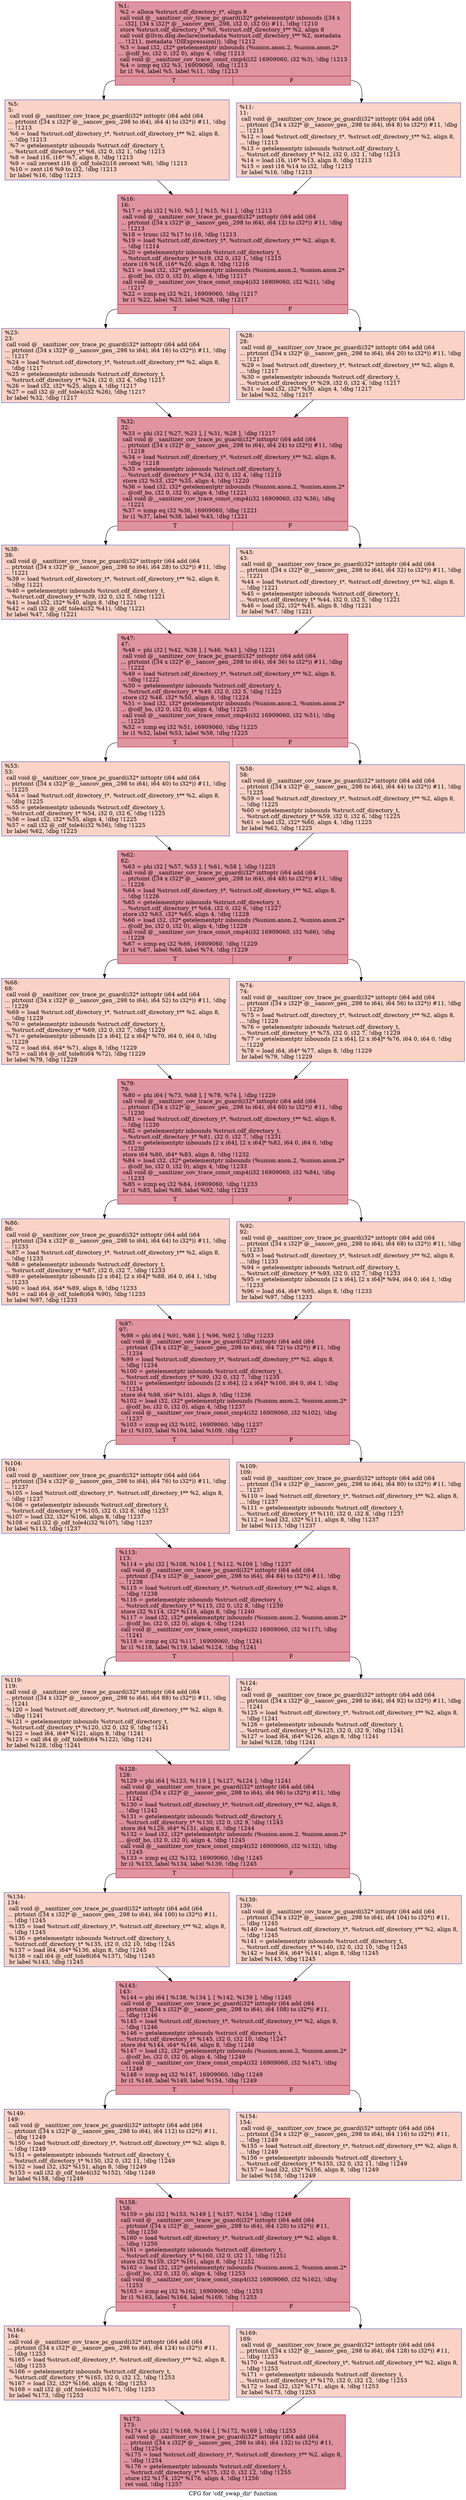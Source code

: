 digraph "CFG for 'cdf_swap_dir' function" {
	label="CFG for 'cdf_swap_dir' function";

	Node0x555555f05160 [shape=record,color="#b70d28ff", style=filled, fillcolor="#b70d2870",label="{%1:\l  %2 = alloca %struct.cdf_directory_t*, align 8\l  call void @__sanitizer_cov_trace_pc_guard(i32* getelementptr inbounds ([34 x\l... i32], [34 x i32]* @__sancov_gen_.298, i32 0, i32 0)) #11, !dbg !1210\l  store %struct.cdf_directory_t* %0, %struct.cdf_directory_t** %2, align 8\l  call void @llvm.dbg.declare(metadata %struct.cdf_directory_t** %2, metadata\l... !1211, metadata !DIExpression()), !dbg !1212\l  %3 = load i32, i32* getelementptr inbounds (%union.anon.2, %union.anon.2*\l... @cdf_bo, i32 0, i32 0), align 4, !dbg !1213\l  call void @__sanitizer_cov_trace_const_cmp4(i32 16909060, i32 %3), !dbg !1213\l  %4 = icmp eq i32 %3, 16909060, !dbg !1213\l  br i1 %4, label %5, label %11, !dbg !1213\l|{<s0>T|<s1>F}}"];
	Node0x555555f05160:s0 -> Node0x555555f052d0;
	Node0x555555f05160:s1 -> Node0x555555f05320;
	Node0x555555f052d0 [shape=record,color="#3d50c3ff", style=filled, fillcolor="#f59c7d70",label="{%5:\l5:                                                \l  call void @__sanitizer_cov_trace_pc_guard(i32* inttoptr (i64 add (i64\l... ptrtoint ([34 x i32]* @__sancov_gen_.298 to i64), i64 4) to i32*)) #11, !dbg\l... !1213\l  %6 = load %struct.cdf_directory_t*, %struct.cdf_directory_t** %2, align 8,\l... !dbg !1213\l  %7 = getelementptr inbounds %struct.cdf_directory_t,\l... %struct.cdf_directory_t* %6, i32 0, i32 1, !dbg !1213\l  %8 = load i16, i16* %7, align 8, !dbg !1213\l  %9 = call zeroext i16 @_cdf_tole2(i16 zeroext %8), !dbg !1213\l  %10 = zext i16 %9 to i32, !dbg !1213\l  br label %16, !dbg !1213\l}"];
	Node0x555555f052d0 -> Node0x555555f05370;
	Node0x555555f05320 [shape=record,color="#3d50c3ff", style=filled, fillcolor="#f59c7d70",label="{%11:\l11:                                               \l  call void @__sanitizer_cov_trace_pc_guard(i32* inttoptr (i64 add (i64\l... ptrtoint ([34 x i32]* @__sancov_gen_.298 to i64), i64 8) to i32*)) #11, !dbg\l... !1213\l  %12 = load %struct.cdf_directory_t*, %struct.cdf_directory_t** %2, align 8,\l... !dbg !1213\l  %13 = getelementptr inbounds %struct.cdf_directory_t,\l... %struct.cdf_directory_t* %12, i32 0, i32 1, !dbg !1213\l  %14 = load i16, i16* %13, align 8, !dbg !1213\l  %15 = zext i16 %14 to i32, !dbg !1213\l  br label %16, !dbg !1213\l}"];
	Node0x555555f05320 -> Node0x555555f05370;
	Node0x555555f05370 [shape=record,color="#b70d28ff", style=filled, fillcolor="#b70d2870",label="{%16:\l16:                                               \l  %17 = phi i32 [ %10, %5 ], [ %15, %11 ], !dbg !1213\l  call void @__sanitizer_cov_trace_pc_guard(i32* inttoptr (i64 add (i64\l... ptrtoint ([34 x i32]* @__sancov_gen_.298 to i64), i64 12) to i32*)) #11, !dbg\l... !1213\l  %18 = trunc i32 %17 to i16, !dbg !1213\l  %19 = load %struct.cdf_directory_t*, %struct.cdf_directory_t** %2, align 8,\l... !dbg !1214\l  %20 = getelementptr inbounds %struct.cdf_directory_t,\l... %struct.cdf_directory_t* %19, i32 0, i32 1, !dbg !1215\l  store i16 %18, i16* %20, align 8, !dbg !1216\l  %21 = load i32, i32* getelementptr inbounds (%union.anon.2, %union.anon.2*\l... @cdf_bo, i32 0, i32 0), align 4, !dbg !1217\l  call void @__sanitizer_cov_trace_const_cmp4(i32 16909060, i32 %21), !dbg\l... !1217\l  %22 = icmp eq i32 %21, 16909060, !dbg !1217\l  br i1 %22, label %23, label %28, !dbg !1217\l|{<s0>T|<s1>F}}"];
	Node0x555555f05370:s0 -> Node0x555555f053c0;
	Node0x555555f05370:s1 -> Node0x555555f05410;
	Node0x555555f053c0 [shape=record,color="#3d50c3ff", style=filled, fillcolor="#f59c7d70",label="{%23:\l23:                                               \l  call void @__sanitizer_cov_trace_pc_guard(i32* inttoptr (i64 add (i64\l... ptrtoint ([34 x i32]* @__sancov_gen_.298 to i64), i64 16) to i32*)) #11, !dbg\l... !1217\l  %24 = load %struct.cdf_directory_t*, %struct.cdf_directory_t** %2, align 8,\l... !dbg !1217\l  %25 = getelementptr inbounds %struct.cdf_directory_t,\l... %struct.cdf_directory_t* %24, i32 0, i32 4, !dbg !1217\l  %26 = load i32, i32* %25, align 4, !dbg !1217\l  %27 = call i32 @_cdf_tole4(i32 %26), !dbg !1217\l  br label %32, !dbg !1217\l}"];
	Node0x555555f053c0 -> Node0x555555f05460;
	Node0x555555f05410 [shape=record,color="#3d50c3ff", style=filled, fillcolor="#f59c7d70",label="{%28:\l28:                                               \l  call void @__sanitizer_cov_trace_pc_guard(i32* inttoptr (i64 add (i64\l... ptrtoint ([34 x i32]* @__sancov_gen_.298 to i64), i64 20) to i32*)) #11, !dbg\l... !1217\l  %29 = load %struct.cdf_directory_t*, %struct.cdf_directory_t** %2, align 8,\l... !dbg !1217\l  %30 = getelementptr inbounds %struct.cdf_directory_t,\l... %struct.cdf_directory_t* %29, i32 0, i32 4, !dbg !1217\l  %31 = load i32, i32* %30, align 4, !dbg !1217\l  br label %32, !dbg !1217\l}"];
	Node0x555555f05410 -> Node0x555555f05460;
	Node0x555555f05460 [shape=record,color="#b70d28ff", style=filled, fillcolor="#b70d2870",label="{%32:\l32:                                               \l  %33 = phi i32 [ %27, %23 ], [ %31, %28 ], !dbg !1217\l  call void @__sanitizer_cov_trace_pc_guard(i32* inttoptr (i64 add (i64\l... ptrtoint ([34 x i32]* @__sancov_gen_.298 to i64), i64 24) to i32*)) #11, !dbg\l... !1218\l  %34 = load %struct.cdf_directory_t*, %struct.cdf_directory_t** %2, align 8,\l... !dbg !1218\l  %35 = getelementptr inbounds %struct.cdf_directory_t,\l... %struct.cdf_directory_t* %34, i32 0, i32 4, !dbg !1219\l  store i32 %33, i32* %35, align 4, !dbg !1220\l  %36 = load i32, i32* getelementptr inbounds (%union.anon.2, %union.anon.2*\l... @cdf_bo, i32 0, i32 0), align 4, !dbg !1221\l  call void @__sanitizer_cov_trace_const_cmp4(i32 16909060, i32 %36), !dbg\l... !1221\l  %37 = icmp eq i32 %36, 16909060, !dbg !1221\l  br i1 %37, label %38, label %43, !dbg !1221\l|{<s0>T|<s1>F}}"];
	Node0x555555f05460:s0 -> Node0x555555f054b0;
	Node0x555555f05460:s1 -> Node0x555555f05500;
	Node0x555555f054b0 [shape=record,color="#3d50c3ff", style=filled, fillcolor="#f59c7d70",label="{%38:\l38:                                               \l  call void @__sanitizer_cov_trace_pc_guard(i32* inttoptr (i64 add (i64\l... ptrtoint ([34 x i32]* @__sancov_gen_.298 to i64), i64 28) to i32*)) #11, !dbg\l... !1221\l  %39 = load %struct.cdf_directory_t*, %struct.cdf_directory_t** %2, align 8,\l... !dbg !1221\l  %40 = getelementptr inbounds %struct.cdf_directory_t,\l... %struct.cdf_directory_t* %39, i32 0, i32 5, !dbg !1221\l  %41 = load i32, i32* %40, align 8, !dbg !1221\l  %42 = call i32 @_cdf_tole4(i32 %41), !dbg !1221\l  br label %47, !dbg !1221\l}"];
	Node0x555555f054b0 -> Node0x555555f05550;
	Node0x555555f05500 [shape=record,color="#3d50c3ff", style=filled, fillcolor="#f59c7d70",label="{%43:\l43:                                               \l  call void @__sanitizer_cov_trace_pc_guard(i32* inttoptr (i64 add (i64\l... ptrtoint ([34 x i32]* @__sancov_gen_.298 to i64), i64 32) to i32*)) #11, !dbg\l... !1221\l  %44 = load %struct.cdf_directory_t*, %struct.cdf_directory_t** %2, align 8,\l... !dbg !1221\l  %45 = getelementptr inbounds %struct.cdf_directory_t,\l... %struct.cdf_directory_t* %44, i32 0, i32 5, !dbg !1221\l  %46 = load i32, i32* %45, align 8, !dbg !1221\l  br label %47, !dbg !1221\l}"];
	Node0x555555f05500 -> Node0x555555f05550;
	Node0x555555f05550 [shape=record,color="#b70d28ff", style=filled, fillcolor="#b70d2870",label="{%47:\l47:                                               \l  %48 = phi i32 [ %42, %38 ], [ %46, %43 ], !dbg !1221\l  call void @__sanitizer_cov_trace_pc_guard(i32* inttoptr (i64 add (i64\l... ptrtoint ([34 x i32]* @__sancov_gen_.298 to i64), i64 36) to i32*)) #11, !dbg\l... !1222\l  %49 = load %struct.cdf_directory_t*, %struct.cdf_directory_t** %2, align 8,\l... !dbg !1222\l  %50 = getelementptr inbounds %struct.cdf_directory_t,\l... %struct.cdf_directory_t* %49, i32 0, i32 5, !dbg !1223\l  store i32 %48, i32* %50, align 8, !dbg !1224\l  %51 = load i32, i32* getelementptr inbounds (%union.anon.2, %union.anon.2*\l... @cdf_bo, i32 0, i32 0), align 4, !dbg !1225\l  call void @__sanitizer_cov_trace_const_cmp4(i32 16909060, i32 %51), !dbg\l... !1225\l  %52 = icmp eq i32 %51, 16909060, !dbg !1225\l  br i1 %52, label %53, label %58, !dbg !1225\l|{<s0>T|<s1>F}}"];
	Node0x555555f05550:s0 -> Node0x555555f055a0;
	Node0x555555f05550:s1 -> Node0x555555f055f0;
	Node0x555555f055a0 [shape=record,color="#3d50c3ff", style=filled, fillcolor="#f59c7d70",label="{%53:\l53:                                               \l  call void @__sanitizer_cov_trace_pc_guard(i32* inttoptr (i64 add (i64\l... ptrtoint ([34 x i32]* @__sancov_gen_.298 to i64), i64 40) to i32*)) #11, !dbg\l... !1225\l  %54 = load %struct.cdf_directory_t*, %struct.cdf_directory_t** %2, align 8,\l... !dbg !1225\l  %55 = getelementptr inbounds %struct.cdf_directory_t,\l... %struct.cdf_directory_t* %54, i32 0, i32 6, !dbg !1225\l  %56 = load i32, i32* %55, align 4, !dbg !1225\l  %57 = call i32 @_cdf_tole4(i32 %56), !dbg !1225\l  br label %62, !dbg !1225\l}"];
	Node0x555555f055a0 -> Node0x555555f05640;
	Node0x555555f055f0 [shape=record,color="#3d50c3ff", style=filled, fillcolor="#f59c7d70",label="{%58:\l58:                                               \l  call void @__sanitizer_cov_trace_pc_guard(i32* inttoptr (i64 add (i64\l... ptrtoint ([34 x i32]* @__sancov_gen_.298 to i64), i64 44) to i32*)) #11, !dbg\l... !1225\l  %59 = load %struct.cdf_directory_t*, %struct.cdf_directory_t** %2, align 8,\l... !dbg !1225\l  %60 = getelementptr inbounds %struct.cdf_directory_t,\l... %struct.cdf_directory_t* %59, i32 0, i32 6, !dbg !1225\l  %61 = load i32, i32* %60, align 4, !dbg !1225\l  br label %62, !dbg !1225\l}"];
	Node0x555555f055f0 -> Node0x555555f05640;
	Node0x555555f05640 [shape=record,color="#b70d28ff", style=filled, fillcolor="#b70d2870",label="{%62:\l62:                                               \l  %63 = phi i32 [ %57, %53 ], [ %61, %58 ], !dbg !1225\l  call void @__sanitizer_cov_trace_pc_guard(i32* inttoptr (i64 add (i64\l... ptrtoint ([34 x i32]* @__sancov_gen_.298 to i64), i64 48) to i32*)) #11, !dbg\l... !1226\l  %64 = load %struct.cdf_directory_t*, %struct.cdf_directory_t** %2, align 8,\l... !dbg !1226\l  %65 = getelementptr inbounds %struct.cdf_directory_t,\l... %struct.cdf_directory_t* %64, i32 0, i32 6, !dbg !1227\l  store i32 %63, i32* %65, align 4, !dbg !1228\l  %66 = load i32, i32* getelementptr inbounds (%union.anon.2, %union.anon.2*\l... @cdf_bo, i32 0, i32 0), align 4, !dbg !1229\l  call void @__sanitizer_cov_trace_const_cmp4(i32 16909060, i32 %66), !dbg\l... !1229\l  %67 = icmp eq i32 %66, 16909060, !dbg !1229\l  br i1 %67, label %68, label %74, !dbg !1229\l|{<s0>T|<s1>F}}"];
	Node0x555555f05640:s0 -> Node0x555555f05690;
	Node0x555555f05640:s1 -> Node0x555555f056e0;
	Node0x555555f05690 [shape=record,color="#3d50c3ff", style=filled, fillcolor="#f59c7d70",label="{%68:\l68:                                               \l  call void @__sanitizer_cov_trace_pc_guard(i32* inttoptr (i64 add (i64\l... ptrtoint ([34 x i32]* @__sancov_gen_.298 to i64), i64 52) to i32*)) #11, !dbg\l... !1229\l  %69 = load %struct.cdf_directory_t*, %struct.cdf_directory_t** %2, align 8,\l... !dbg !1229\l  %70 = getelementptr inbounds %struct.cdf_directory_t,\l... %struct.cdf_directory_t* %69, i32 0, i32 7, !dbg !1229\l  %71 = getelementptr inbounds [2 x i64], [2 x i64]* %70, i64 0, i64 0, !dbg\l... !1229\l  %72 = load i64, i64* %71, align 8, !dbg !1229\l  %73 = call i64 @_cdf_tole8(i64 %72), !dbg !1229\l  br label %79, !dbg !1229\l}"];
	Node0x555555f05690 -> Node0x555555f05730;
	Node0x555555f056e0 [shape=record,color="#3d50c3ff", style=filled, fillcolor="#f59c7d70",label="{%74:\l74:                                               \l  call void @__sanitizer_cov_trace_pc_guard(i32* inttoptr (i64 add (i64\l... ptrtoint ([34 x i32]* @__sancov_gen_.298 to i64), i64 56) to i32*)) #11, !dbg\l... !1229\l  %75 = load %struct.cdf_directory_t*, %struct.cdf_directory_t** %2, align 8,\l... !dbg !1229\l  %76 = getelementptr inbounds %struct.cdf_directory_t,\l... %struct.cdf_directory_t* %75, i32 0, i32 7, !dbg !1229\l  %77 = getelementptr inbounds [2 x i64], [2 x i64]* %76, i64 0, i64 0, !dbg\l... !1229\l  %78 = load i64, i64* %77, align 8, !dbg !1229\l  br label %79, !dbg !1229\l}"];
	Node0x555555f056e0 -> Node0x555555f05730;
	Node0x555555f05730 [shape=record,color="#b70d28ff", style=filled, fillcolor="#b70d2870",label="{%79:\l79:                                               \l  %80 = phi i64 [ %73, %68 ], [ %78, %74 ], !dbg !1229\l  call void @__sanitizer_cov_trace_pc_guard(i32* inttoptr (i64 add (i64\l... ptrtoint ([34 x i32]* @__sancov_gen_.298 to i64), i64 60) to i32*)) #11, !dbg\l... !1230\l  %81 = load %struct.cdf_directory_t*, %struct.cdf_directory_t** %2, align 8,\l... !dbg !1230\l  %82 = getelementptr inbounds %struct.cdf_directory_t,\l... %struct.cdf_directory_t* %81, i32 0, i32 7, !dbg !1231\l  %83 = getelementptr inbounds [2 x i64], [2 x i64]* %82, i64 0, i64 0, !dbg\l... !1230\l  store i64 %80, i64* %83, align 8, !dbg !1232\l  %84 = load i32, i32* getelementptr inbounds (%union.anon.2, %union.anon.2*\l... @cdf_bo, i32 0, i32 0), align 4, !dbg !1233\l  call void @__sanitizer_cov_trace_const_cmp4(i32 16909060, i32 %84), !dbg\l... !1233\l  %85 = icmp eq i32 %84, 16909060, !dbg !1233\l  br i1 %85, label %86, label %92, !dbg !1233\l|{<s0>T|<s1>F}}"];
	Node0x555555f05730:s0 -> Node0x555555f05780;
	Node0x555555f05730:s1 -> Node0x555555f057d0;
	Node0x555555f05780 [shape=record,color="#3d50c3ff", style=filled, fillcolor="#f59c7d70",label="{%86:\l86:                                               \l  call void @__sanitizer_cov_trace_pc_guard(i32* inttoptr (i64 add (i64\l... ptrtoint ([34 x i32]* @__sancov_gen_.298 to i64), i64 64) to i32*)) #11, !dbg\l... !1233\l  %87 = load %struct.cdf_directory_t*, %struct.cdf_directory_t** %2, align 8,\l... !dbg !1233\l  %88 = getelementptr inbounds %struct.cdf_directory_t,\l... %struct.cdf_directory_t* %87, i32 0, i32 7, !dbg !1233\l  %89 = getelementptr inbounds [2 x i64], [2 x i64]* %88, i64 0, i64 1, !dbg\l... !1233\l  %90 = load i64, i64* %89, align 8, !dbg !1233\l  %91 = call i64 @_cdf_tole8(i64 %90), !dbg !1233\l  br label %97, !dbg !1233\l}"];
	Node0x555555f05780 -> Node0x555555f05820;
	Node0x555555f057d0 [shape=record,color="#3d50c3ff", style=filled, fillcolor="#f59c7d70",label="{%92:\l92:                                               \l  call void @__sanitizer_cov_trace_pc_guard(i32* inttoptr (i64 add (i64\l... ptrtoint ([34 x i32]* @__sancov_gen_.298 to i64), i64 68) to i32*)) #11, !dbg\l... !1233\l  %93 = load %struct.cdf_directory_t*, %struct.cdf_directory_t** %2, align 8,\l... !dbg !1233\l  %94 = getelementptr inbounds %struct.cdf_directory_t,\l... %struct.cdf_directory_t* %93, i32 0, i32 7, !dbg !1233\l  %95 = getelementptr inbounds [2 x i64], [2 x i64]* %94, i64 0, i64 1, !dbg\l... !1233\l  %96 = load i64, i64* %95, align 8, !dbg !1233\l  br label %97, !dbg !1233\l}"];
	Node0x555555f057d0 -> Node0x555555f05820;
	Node0x555555f05820 [shape=record,color="#b70d28ff", style=filled, fillcolor="#b70d2870",label="{%97:\l97:                                               \l  %98 = phi i64 [ %91, %86 ], [ %96, %92 ], !dbg !1233\l  call void @__sanitizer_cov_trace_pc_guard(i32* inttoptr (i64 add (i64\l... ptrtoint ([34 x i32]* @__sancov_gen_.298 to i64), i64 72) to i32*)) #11, !dbg\l... !1234\l  %99 = load %struct.cdf_directory_t*, %struct.cdf_directory_t** %2, align 8,\l... !dbg !1234\l  %100 = getelementptr inbounds %struct.cdf_directory_t,\l... %struct.cdf_directory_t* %99, i32 0, i32 7, !dbg !1235\l  %101 = getelementptr inbounds [2 x i64], [2 x i64]* %100, i64 0, i64 1, !dbg\l... !1234\l  store i64 %98, i64* %101, align 8, !dbg !1236\l  %102 = load i32, i32* getelementptr inbounds (%union.anon.2, %union.anon.2*\l... @cdf_bo, i32 0, i32 0), align 4, !dbg !1237\l  call void @__sanitizer_cov_trace_const_cmp4(i32 16909060, i32 %102), !dbg\l... !1237\l  %103 = icmp eq i32 %102, 16909060, !dbg !1237\l  br i1 %103, label %104, label %109, !dbg !1237\l|{<s0>T|<s1>F}}"];
	Node0x555555f05820:s0 -> Node0x555555f05870;
	Node0x555555f05820:s1 -> Node0x555555f058c0;
	Node0x555555f05870 [shape=record,color="#3d50c3ff", style=filled, fillcolor="#f59c7d70",label="{%104:\l104:                                              \l  call void @__sanitizer_cov_trace_pc_guard(i32* inttoptr (i64 add (i64\l... ptrtoint ([34 x i32]* @__sancov_gen_.298 to i64), i64 76) to i32*)) #11, !dbg\l... !1237\l  %105 = load %struct.cdf_directory_t*, %struct.cdf_directory_t** %2, align 8,\l... !dbg !1237\l  %106 = getelementptr inbounds %struct.cdf_directory_t,\l... %struct.cdf_directory_t* %105, i32 0, i32 8, !dbg !1237\l  %107 = load i32, i32* %106, align 8, !dbg !1237\l  %108 = call i32 @_cdf_tole4(i32 %107), !dbg !1237\l  br label %113, !dbg !1237\l}"];
	Node0x555555f05870 -> Node0x555555f05910;
	Node0x555555f058c0 [shape=record,color="#3d50c3ff", style=filled, fillcolor="#f59c7d70",label="{%109:\l109:                                              \l  call void @__sanitizer_cov_trace_pc_guard(i32* inttoptr (i64 add (i64\l... ptrtoint ([34 x i32]* @__sancov_gen_.298 to i64), i64 80) to i32*)) #11, !dbg\l... !1237\l  %110 = load %struct.cdf_directory_t*, %struct.cdf_directory_t** %2, align 8,\l... !dbg !1237\l  %111 = getelementptr inbounds %struct.cdf_directory_t,\l... %struct.cdf_directory_t* %110, i32 0, i32 8, !dbg !1237\l  %112 = load i32, i32* %111, align 8, !dbg !1237\l  br label %113, !dbg !1237\l}"];
	Node0x555555f058c0 -> Node0x555555f05910;
	Node0x555555f05910 [shape=record,color="#b70d28ff", style=filled, fillcolor="#b70d2870",label="{%113:\l113:                                              \l  %114 = phi i32 [ %108, %104 ], [ %112, %109 ], !dbg !1237\l  call void @__sanitizer_cov_trace_pc_guard(i32* inttoptr (i64 add (i64\l... ptrtoint ([34 x i32]* @__sancov_gen_.298 to i64), i64 84) to i32*)) #11, !dbg\l... !1238\l  %115 = load %struct.cdf_directory_t*, %struct.cdf_directory_t** %2, align 8,\l... !dbg !1238\l  %116 = getelementptr inbounds %struct.cdf_directory_t,\l... %struct.cdf_directory_t* %115, i32 0, i32 8, !dbg !1239\l  store i32 %114, i32* %116, align 8, !dbg !1240\l  %117 = load i32, i32* getelementptr inbounds (%union.anon.2, %union.anon.2*\l... @cdf_bo, i32 0, i32 0), align 4, !dbg !1241\l  call void @__sanitizer_cov_trace_const_cmp4(i32 16909060, i32 %117), !dbg\l... !1241\l  %118 = icmp eq i32 %117, 16909060, !dbg !1241\l  br i1 %118, label %119, label %124, !dbg !1241\l|{<s0>T|<s1>F}}"];
	Node0x555555f05910:s0 -> Node0x555555f05960;
	Node0x555555f05910:s1 -> Node0x555555f059b0;
	Node0x555555f05960 [shape=record,color="#3d50c3ff", style=filled, fillcolor="#f59c7d70",label="{%119:\l119:                                              \l  call void @__sanitizer_cov_trace_pc_guard(i32* inttoptr (i64 add (i64\l... ptrtoint ([34 x i32]* @__sancov_gen_.298 to i64), i64 88) to i32*)) #11, !dbg\l... !1241\l  %120 = load %struct.cdf_directory_t*, %struct.cdf_directory_t** %2, align 8,\l... !dbg !1241\l  %121 = getelementptr inbounds %struct.cdf_directory_t,\l... %struct.cdf_directory_t* %120, i32 0, i32 9, !dbg !1241\l  %122 = load i64, i64* %121, align 8, !dbg !1241\l  %123 = call i64 @_cdf_tole8(i64 %122), !dbg !1241\l  br label %128, !dbg !1241\l}"];
	Node0x555555f05960 -> Node0x555555f05a00;
	Node0x555555f059b0 [shape=record,color="#3d50c3ff", style=filled, fillcolor="#f59c7d70",label="{%124:\l124:                                              \l  call void @__sanitizer_cov_trace_pc_guard(i32* inttoptr (i64 add (i64\l... ptrtoint ([34 x i32]* @__sancov_gen_.298 to i64), i64 92) to i32*)) #11, !dbg\l... !1241\l  %125 = load %struct.cdf_directory_t*, %struct.cdf_directory_t** %2, align 8,\l... !dbg !1241\l  %126 = getelementptr inbounds %struct.cdf_directory_t,\l... %struct.cdf_directory_t* %125, i32 0, i32 9, !dbg !1241\l  %127 = load i64, i64* %126, align 8, !dbg !1241\l  br label %128, !dbg !1241\l}"];
	Node0x555555f059b0 -> Node0x555555f05a00;
	Node0x555555f05a00 [shape=record,color="#b70d28ff", style=filled, fillcolor="#b70d2870",label="{%128:\l128:                                              \l  %129 = phi i64 [ %123, %119 ], [ %127, %124 ], !dbg !1241\l  call void @__sanitizer_cov_trace_pc_guard(i32* inttoptr (i64 add (i64\l... ptrtoint ([34 x i32]* @__sancov_gen_.298 to i64), i64 96) to i32*)) #11, !dbg\l... !1242\l  %130 = load %struct.cdf_directory_t*, %struct.cdf_directory_t** %2, align 8,\l... !dbg !1242\l  %131 = getelementptr inbounds %struct.cdf_directory_t,\l... %struct.cdf_directory_t* %130, i32 0, i32 9, !dbg !1243\l  store i64 %129, i64* %131, align 8, !dbg !1244\l  %132 = load i32, i32* getelementptr inbounds (%union.anon.2, %union.anon.2*\l... @cdf_bo, i32 0, i32 0), align 4, !dbg !1245\l  call void @__sanitizer_cov_trace_const_cmp4(i32 16909060, i32 %132), !dbg\l... !1245\l  %133 = icmp eq i32 %132, 16909060, !dbg !1245\l  br i1 %133, label %134, label %139, !dbg !1245\l|{<s0>T|<s1>F}}"];
	Node0x555555f05a00:s0 -> Node0x555555f05a50;
	Node0x555555f05a00:s1 -> Node0x555555f05aa0;
	Node0x555555f05a50 [shape=record,color="#3d50c3ff", style=filled, fillcolor="#f59c7d70",label="{%134:\l134:                                              \l  call void @__sanitizer_cov_trace_pc_guard(i32* inttoptr (i64 add (i64\l... ptrtoint ([34 x i32]* @__sancov_gen_.298 to i64), i64 100) to i32*)) #11,\l... !dbg !1245\l  %135 = load %struct.cdf_directory_t*, %struct.cdf_directory_t** %2, align 8,\l... !dbg !1245\l  %136 = getelementptr inbounds %struct.cdf_directory_t,\l... %struct.cdf_directory_t* %135, i32 0, i32 10, !dbg !1245\l  %137 = load i64, i64* %136, align 8, !dbg !1245\l  %138 = call i64 @_cdf_tole8(i64 %137), !dbg !1245\l  br label %143, !dbg !1245\l}"];
	Node0x555555f05a50 -> Node0x555555f05af0;
	Node0x555555f05aa0 [shape=record,color="#3d50c3ff", style=filled, fillcolor="#f59c7d70",label="{%139:\l139:                                              \l  call void @__sanitizer_cov_trace_pc_guard(i32* inttoptr (i64 add (i64\l... ptrtoint ([34 x i32]* @__sancov_gen_.298 to i64), i64 104) to i32*)) #11,\l... !dbg !1245\l  %140 = load %struct.cdf_directory_t*, %struct.cdf_directory_t** %2, align 8,\l... !dbg !1245\l  %141 = getelementptr inbounds %struct.cdf_directory_t,\l... %struct.cdf_directory_t* %140, i32 0, i32 10, !dbg !1245\l  %142 = load i64, i64* %141, align 8, !dbg !1245\l  br label %143, !dbg !1245\l}"];
	Node0x555555f05aa0 -> Node0x555555f05af0;
	Node0x555555f05af0 [shape=record,color="#b70d28ff", style=filled, fillcolor="#b70d2870",label="{%143:\l143:                                              \l  %144 = phi i64 [ %138, %134 ], [ %142, %139 ], !dbg !1245\l  call void @__sanitizer_cov_trace_pc_guard(i32* inttoptr (i64 add (i64\l... ptrtoint ([34 x i32]* @__sancov_gen_.298 to i64), i64 108) to i32*)) #11,\l... !dbg !1246\l  %145 = load %struct.cdf_directory_t*, %struct.cdf_directory_t** %2, align 8,\l... !dbg !1246\l  %146 = getelementptr inbounds %struct.cdf_directory_t,\l... %struct.cdf_directory_t* %145, i32 0, i32 10, !dbg !1247\l  store i64 %144, i64* %146, align 8, !dbg !1248\l  %147 = load i32, i32* getelementptr inbounds (%union.anon.2, %union.anon.2*\l... @cdf_bo, i32 0, i32 0), align 4, !dbg !1249\l  call void @__sanitizer_cov_trace_const_cmp4(i32 16909060, i32 %147), !dbg\l... !1249\l  %148 = icmp eq i32 %147, 16909060, !dbg !1249\l  br i1 %148, label %149, label %154, !dbg !1249\l|{<s0>T|<s1>F}}"];
	Node0x555555f05af0:s0 -> Node0x555555f05b40;
	Node0x555555f05af0:s1 -> Node0x555555f05b90;
	Node0x555555f05b40 [shape=record,color="#3d50c3ff", style=filled, fillcolor="#f59c7d70",label="{%149:\l149:                                              \l  call void @__sanitizer_cov_trace_pc_guard(i32* inttoptr (i64 add (i64\l... ptrtoint ([34 x i32]* @__sancov_gen_.298 to i64), i64 112) to i32*)) #11,\l... !dbg !1249\l  %150 = load %struct.cdf_directory_t*, %struct.cdf_directory_t** %2, align 8,\l... !dbg !1249\l  %151 = getelementptr inbounds %struct.cdf_directory_t,\l... %struct.cdf_directory_t* %150, i32 0, i32 11, !dbg !1249\l  %152 = load i32, i32* %151, align 8, !dbg !1249\l  %153 = call i32 @_cdf_tole4(i32 %152), !dbg !1249\l  br label %158, !dbg !1249\l}"];
	Node0x555555f05b40 -> Node0x555555f05be0;
	Node0x555555f05b90 [shape=record,color="#3d50c3ff", style=filled, fillcolor="#f59c7d70",label="{%154:\l154:                                              \l  call void @__sanitizer_cov_trace_pc_guard(i32* inttoptr (i64 add (i64\l... ptrtoint ([34 x i32]* @__sancov_gen_.298 to i64), i64 116) to i32*)) #11,\l... !dbg !1249\l  %155 = load %struct.cdf_directory_t*, %struct.cdf_directory_t** %2, align 8,\l... !dbg !1249\l  %156 = getelementptr inbounds %struct.cdf_directory_t,\l... %struct.cdf_directory_t* %155, i32 0, i32 11, !dbg !1249\l  %157 = load i32, i32* %156, align 8, !dbg !1249\l  br label %158, !dbg !1249\l}"];
	Node0x555555f05b90 -> Node0x555555f05be0;
	Node0x555555f05be0 [shape=record,color="#b70d28ff", style=filled, fillcolor="#b70d2870",label="{%158:\l158:                                              \l  %159 = phi i32 [ %153, %149 ], [ %157, %154 ], !dbg !1249\l  call void @__sanitizer_cov_trace_pc_guard(i32* inttoptr (i64 add (i64\l... ptrtoint ([34 x i32]* @__sancov_gen_.298 to i64), i64 120) to i32*)) #11,\l... !dbg !1250\l  %160 = load %struct.cdf_directory_t*, %struct.cdf_directory_t** %2, align 8,\l... !dbg !1250\l  %161 = getelementptr inbounds %struct.cdf_directory_t,\l... %struct.cdf_directory_t* %160, i32 0, i32 11, !dbg !1251\l  store i32 %159, i32* %161, align 8, !dbg !1252\l  %162 = load i32, i32* getelementptr inbounds (%union.anon.2, %union.anon.2*\l... @cdf_bo, i32 0, i32 0), align 4, !dbg !1253\l  call void @__sanitizer_cov_trace_const_cmp4(i32 16909060, i32 %162), !dbg\l... !1253\l  %163 = icmp eq i32 %162, 16909060, !dbg !1253\l  br i1 %163, label %164, label %169, !dbg !1253\l|{<s0>T|<s1>F}}"];
	Node0x555555f05be0:s0 -> Node0x555555f05c30;
	Node0x555555f05be0:s1 -> Node0x555555f05c80;
	Node0x555555f05c30 [shape=record,color="#3d50c3ff", style=filled, fillcolor="#f59c7d70",label="{%164:\l164:                                              \l  call void @__sanitizer_cov_trace_pc_guard(i32* inttoptr (i64 add (i64\l... ptrtoint ([34 x i32]* @__sancov_gen_.298 to i64), i64 124) to i32*)) #11,\l... !dbg !1253\l  %165 = load %struct.cdf_directory_t*, %struct.cdf_directory_t** %2, align 8,\l... !dbg !1253\l  %166 = getelementptr inbounds %struct.cdf_directory_t,\l... %struct.cdf_directory_t* %165, i32 0, i32 12, !dbg !1253\l  %167 = load i32, i32* %166, align 4, !dbg !1253\l  %168 = call i32 @_cdf_tole4(i32 %167), !dbg !1253\l  br label %173, !dbg !1253\l}"];
	Node0x555555f05c30 -> Node0x555555f05cd0;
	Node0x555555f05c80 [shape=record,color="#3d50c3ff", style=filled, fillcolor="#f59c7d70",label="{%169:\l169:                                              \l  call void @__sanitizer_cov_trace_pc_guard(i32* inttoptr (i64 add (i64\l... ptrtoint ([34 x i32]* @__sancov_gen_.298 to i64), i64 128) to i32*)) #11,\l... !dbg !1253\l  %170 = load %struct.cdf_directory_t*, %struct.cdf_directory_t** %2, align 8,\l... !dbg !1253\l  %171 = getelementptr inbounds %struct.cdf_directory_t,\l... %struct.cdf_directory_t* %170, i32 0, i32 12, !dbg !1253\l  %172 = load i32, i32* %171, align 4, !dbg !1253\l  br label %173, !dbg !1253\l}"];
	Node0x555555f05c80 -> Node0x555555f05cd0;
	Node0x555555f05cd0 [shape=record,color="#b70d28ff", style=filled, fillcolor="#b70d2870",label="{%173:\l173:                                              \l  %174 = phi i32 [ %168, %164 ], [ %172, %169 ], !dbg !1253\l  call void @__sanitizer_cov_trace_pc_guard(i32* inttoptr (i64 add (i64\l... ptrtoint ([34 x i32]* @__sancov_gen_.298 to i64), i64 132) to i32*)) #11,\l... !dbg !1254\l  %175 = load %struct.cdf_directory_t*, %struct.cdf_directory_t** %2, align 8,\l... !dbg !1254\l  %176 = getelementptr inbounds %struct.cdf_directory_t,\l... %struct.cdf_directory_t* %175, i32 0, i32 12, !dbg !1255\l  store i32 %174, i32* %176, align 4, !dbg !1256\l  ret void, !dbg !1257\l}"];
}
